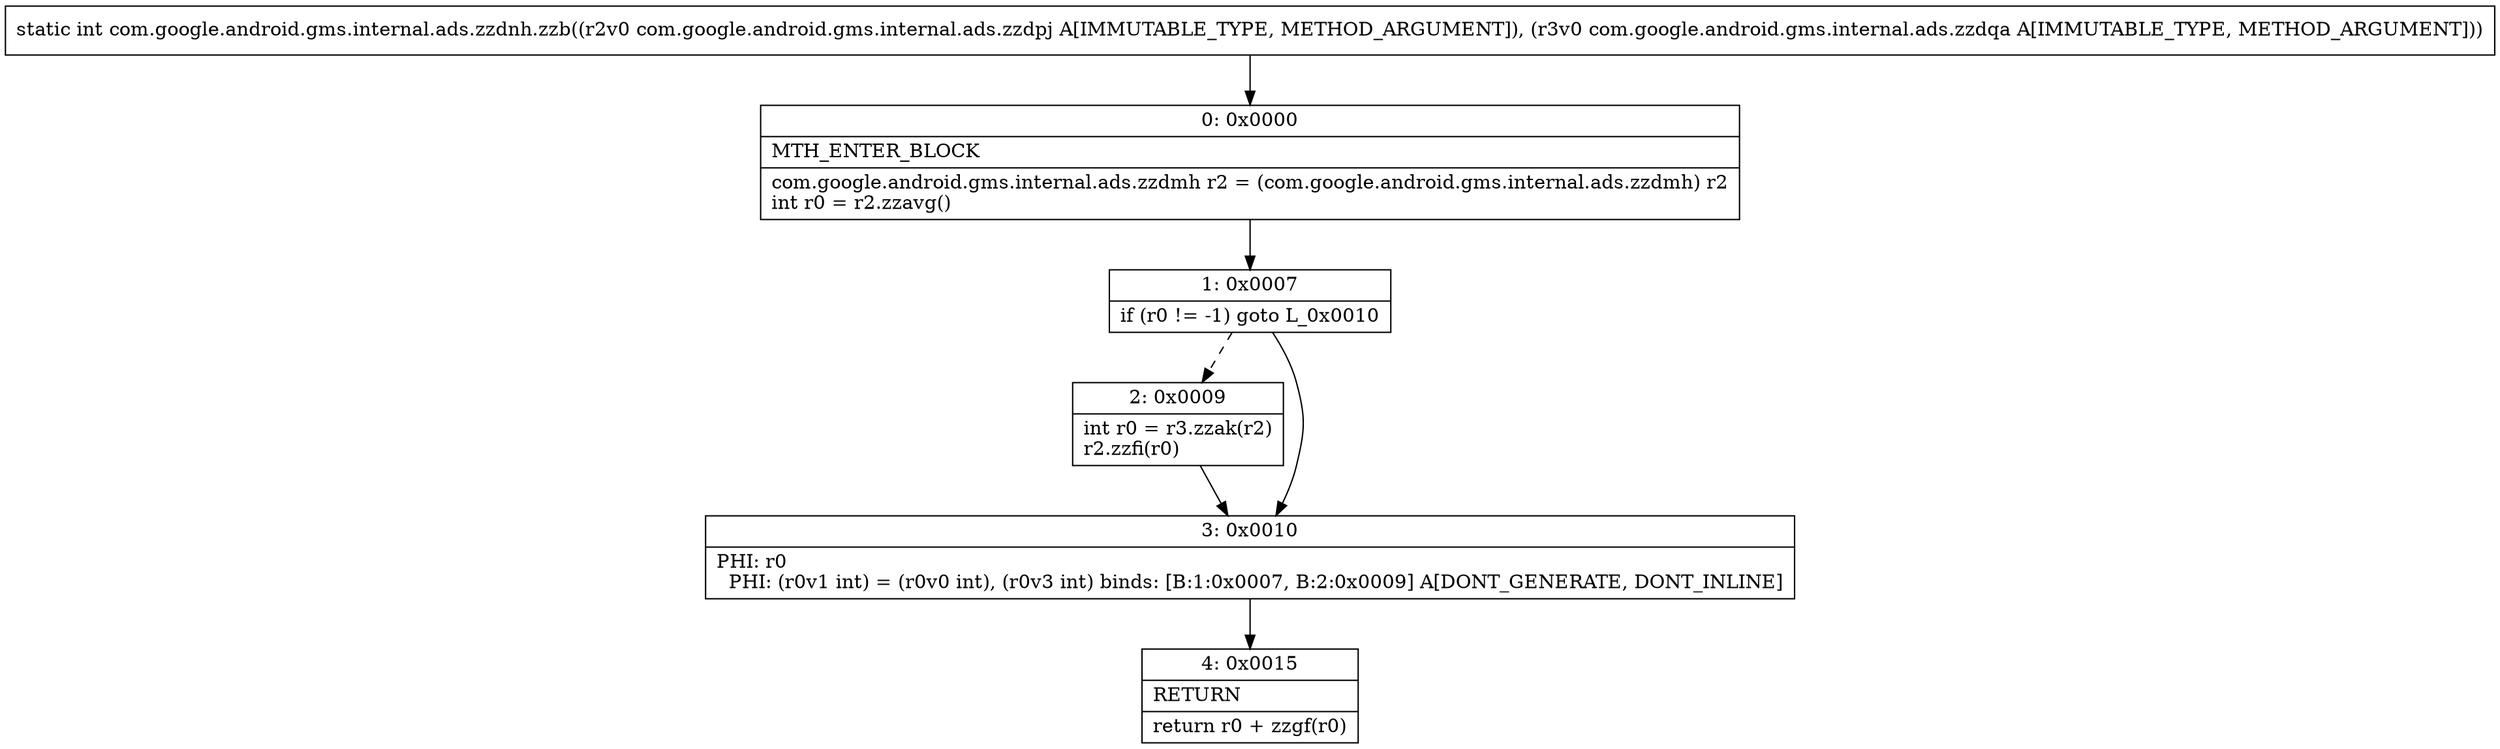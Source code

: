 digraph "CFG forcom.google.android.gms.internal.ads.zzdnh.zzb(Lcom\/google\/android\/gms\/internal\/ads\/zzdpj;Lcom\/google\/android\/gms\/internal\/ads\/zzdqa;)I" {
Node_0 [shape=record,label="{0\:\ 0x0000|MTH_ENTER_BLOCK\l|com.google.android.gms.internal.ads.zzdmh r2 = (com.google.android.gms.internal.ads.zzdmh) r2\lint r0 = r2.zzavg()\l}"];
Node_1 [shape=record,label="{1\:\ 0x0007|if (r0 != \-1) goto L_0x0010\l}"];
Node_2 [shape=record,label="{2\:\ 0x0009|int r0 = r3.zzak(r2)\lr2.zzfi(r0)\l}"];
Node_3 [shape=record,label="{3\:\ 0x0010|PHI: r0 \l  PHI: (r0v1 int) = (r0v0 int), (r0v3 int) binds: [B:1:0x0007, B:2:0x0009] A[DONT_GENERATE, DONT_INLINE]\l}"];
Node_4 [shape=record,label="{4\:\ 0x0015|RETURN\l|return r0 + zzgf(r0)\l}"];
MethodNode[shape=record,label="{static int com.google.android.gms.internal.ads.zzdnh.zzb((r2v0 com.google.android.gms.internal.ads.zzdpj A[IMMUTABLE_TYPE, METHOD_ARGUMENT]), (r3v0 com.google.android.gms.internal.ads.zzdqa A[IMMUTABLE_TYPE, METHOD_ARGUMENT])) }"];
MethodNode -> Node_0;
Node_0 -> Node_1;
Node_1 -> Node_2[style=dashed];
Node_1 -> Node_3;
Node_2 -> Node_3;
Node_3 -> Node_4;
}


